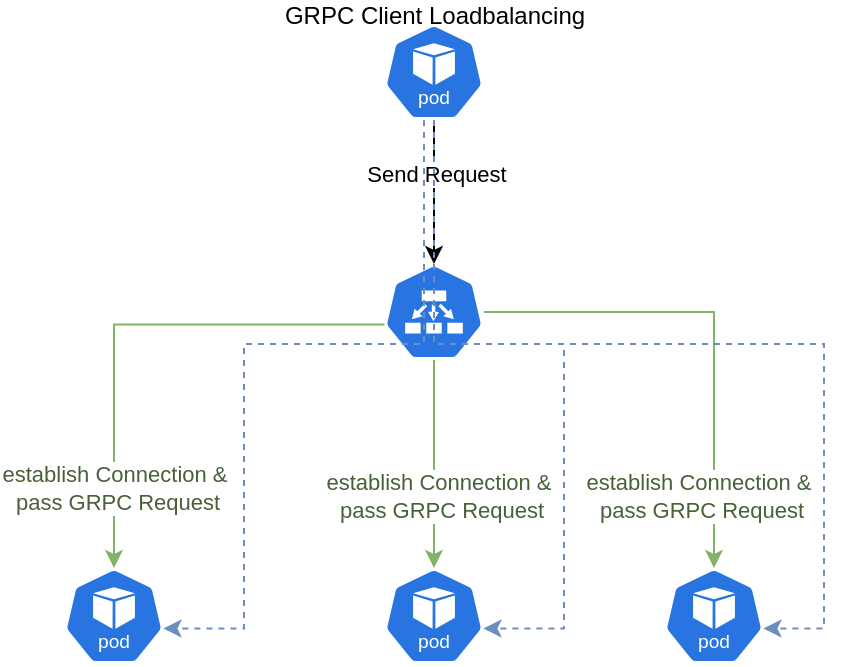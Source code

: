 <mxfile version="23.1.2" type="device" pages="3">
  <diagram name="grpc-client-round-robin" id="y9sTSV6F7aWncYm3_WQV">
    <mxGraphModel dx="2995" dy="1551" grid="1" gridSize="10" guides="1" tooltips="1" connect="1" arrows="1" fold="1" page="1" pageScale="1" pageWidth="827" pageHeight="1169" math="0" shadow="0">
      <root>
        <mxCell id="0" />
        <mxCell id="1" parent="0" />
        <mxCell id="vboD3x1qi1T5_ZPy-jB_-14" value="" style="aspect=fixed;sketch=0;html=1;dashed=0;whitespace=wrap;fillColor=#2875E2;strokeColor=#ffffff;points=[[0.005,0.63,0],[0.1,0.2,0],[0.9,0.2,0],[0.5,0,0],[0.995,0.63,0],[0.72,0.99,0],[0.5,1,0],[0.28,0.99,0]];shape=mxgraph.kubernetes.icon2;kubernetesLabel=1;prIcon=pod" parent="1" vertex="1">
          <mxGeometry x="223" y="402" width="50" height="48" as="geometry" />
        </mxCell>
        <mxCell id="vboD3x1qi1T5_ZPy-jB_-15" value="" style="aspect=fixed;sketch=0;html=1;dashed=0;whitespace=wrap;fillColor=#2875E2;strokeColor=#ffffff;points=[[0.005,0.63,0],[0.1,0.2,0],[0.9,0.2,0],[0.5,0,0],[0.995,0.63,0],[0.72,0.99,0],[0.5,1,0],[0.28,0.99,0]];shape=mxgraph.kubernetes.icon2;kubernetesLabel=1;prIcon=pod" parent="1" vertex="1">
          <mxGeometry x="383" y="402" width="50" height="48" as="geometry" />
        </mxCell>
        <mxCell id="vboD3x1qi1T5_ZPy-jB_-16" value="" style="aspect=fixed;sketch=0;html=1;dashed=0;whitespace=wrap;fillColor=#2875E2;strokeColor=#ffffff;points=[[0.005,0.63,0],[0.1,0.2,0],[0.9,0.2,0],[0.5,0,0],[0.995,0.63,0],[0.72,0.99,0],[0.5,1,0],[0.28,0.99,0]];shape=mxgraph.kubernetes.icon2;kubernetesLabel=1;prIcon=pod" parent="1" vertex="1">
          <mxGeometry x="523" y="402" width="50" height="48" as="geometry" />
        </mxCell>
        <mxCell id="vboD3x1qi1T5_ZPy-jB_-17" style="edgeStyle=orthogonalEdgeStyle;rounded=0;orthogonalLoop=1;jettySize=auto;html=1;fillColor=#d5e8d4;strokeColor=#82b366;" parent="1" source="vboD3x1qi1T5_ZPy-jB_-18" target="vboD3x1qi1T5_ZPy-jB_-16" edge="1">
          <mxGeometry relative="1" as="geometry" />
        </mxCell>
        <mxCell id="vboD3x1qi1T5_ZPy-jB_-18" value="" style="aspect=fixed;sketch=0;html=1;dashed=0;whitespace=wrap;fillColor=#2875E2;strokeColor=#ffffff;points=[[0.005,0.63,0],[0.1,0.2,0],[0.9,0.2,0],[0.5,0,0],[0.995,0.63,0],[0.72,0.99,0],[0.5,1,0],[0.28,0.99,0]];shape=mxgraph.kubernetes.icon2;prIcon=ep" parent="1" vertex="1">
          <mxGeometry x="383" y="250" width="50" height="48" as="geometry" />
        </mxCell>
        <mxCell id="vboD3x1qi1T5_ZPy-jB_-19" style="edgeStyle=orthogonalEdgeStyle;rounded=0;orthogonalLoop=1;jettySize=auto;html=1;entryX=0.5;entryY=0;entryDx=0;entryDy=0;entryPerimeter=0;fillColor=#d5e8d4;strokeColor=#82b366;exitX=0.005;exitY=0.63;exitDx=0;exitDy=0;exitPerimeter=0;" parent="1" source="vboD3x1qi1T5_ZPy-jB_-18" target="vboD3x1qi1T5_ZPy-jB_-14" edge="1">
          <mxGeometry relative="1" as="geometry">
            <mxPoint x="313" y="274.0" as="sourcePoint" />
          </mxGeometry>
        </mxCell>
        <mxCell id="vboD3x1qi1T5_ZPy-jB_-21" style="edgeStyle=orthogonalEdgeStyle;rounded=0;orthogonalLoop=1;jettySize=auto;html=1;entryX=0.5;entryY=0;entryDx=0;entryDy=0;entryPerimeter=0;fillColor=#d5e8d4;strokeColor=#82b366;exitX=0.5;exitY=1;exitDx=0;exitDy=0;exitPerimeter=0;" parent="1" source="vboD3x1qi1T5_ZPy-jB_-18" target="vboD3x1qi1T5_ZPy-jB_-15" edge="1">
          <mxGeometry relative="1" as="geometry">
            <mxPoint x="408" y="330.0" as="sourcePoint" />
          </mxGeometry>
        </mxCell>
        <mxCell id="vboD3x1qi1T5_ZPy-jB_-22" value="GRPC Client Loadbalancing&lt;br&gt;&lt;br&gt;&lt;br&gt;&lt;br&gt;&lt;br&gt;" style="aspect=fixed;sketch=0;html=1;dashed=0;whitespace=wrap;fillColor=#2875E2;strokeColor=#ffffff;points=[[0.005,0.63,0],[0.1,0.2,0],[0.9,0.2,0],[0.5,0,0],[0.995,0.63,0],[0.72,0.99,0],[0.5,1,0],[0.28,0.99,0]];shape=mxgraph.kubernetes.icon2;kubernetesLabel=1;prIcon=pod" parent="1" vertex="1">
          <mxGeometry x="383" y="130" width="50" height="48" as="geometry" />
        </mxCell>
        <mxCell id="vboD3x1qi1T5_ZPy-jB_-23" style="edgeStyle=orthogonalEdgeStyle;rounded=0;orthogonalLoop=1;jettySize=auto;html=1;entryX=0.5;entryY=0;entryDx=0;entryDy=0;entryPerimeter=0;" parent="1" source="vboD3x1qi1T5_ZPy-jB_-22" target="vboD3x1qi1T5_ZPy-jB_-18" edge="1">
          <mxGeometry relative="1" as="geometry" />
        </mxCell>
        <mxCell id="vboD3x1qi1T5_ZPy-jB_-24" value="Send Request" style="edgeLabel;html=1;align=center;verticalAlign=middle;resizable=0;points=[];" parent="vboD3x1qi1T5_ZPy-jB_-23" vertex="1" connectable="0">
          <mxGeometry x="-0.258" y="1" relative="1" as="geometry">
            <mxPoint as="offset" />
          </mxGeometry>
        </mxCell>
        <mxCell id="vboD3x1qi1T5_ZPy-jB_-27" value="establish Connection &amp;amp;&lt;br&gt;&amp;nbsp;pass GRPC Request" style="edgeLabel;html=1;align=center;verticalAlign=middle;resizable=0;points=[];fontColor=#466138;" parent="1" vertex="1" connectable="0">
          <mxGeometry x="247.999" y="362.004" as="geometry" />
        </mxCell>
        <mxCell id="vboD3x1qi1T5_ZPy-jB_-28" value="establish Connection &amp;amp;&lt;br&gt;&amp;nbsp;pass GRPC Request" style="edgeLabel;html=1;align=center;verticalAlign=middle;resizable=0;points=[];fontColor=#466138;" parent="1" vertex="1" connectable="0">
          <mxGeometry x="312.999" y="382.004" as="geometry">
            <mxPoint x="97" y="-16" as="offset" />
          </mxGeometry>
        </mxCell>
        <mxCell id="vboD3x1qi1T5_ZPy-jB_-29" value="establish Connection &amp;amp;&lt;br&gt;&amp;nbsp;pass GRPC Request" style="edgeLabel;html=1;align=center;verticalAlign=middle;resizable=0;points=[];fontColor=#466138;" parent="1" vertex="1" connectable="0">
          <mxGeometry x="442.999" y="382.004" as="geometry">
            <mxPoint x="97" y="-16" as="offset" />
          </mxGeometry>
        </mxCell>
        <mxCell id="vboD3x1qi1T5_ZPy-jB_-32" style="edgeStyle=orthogonalEdgeStyle;rounded=0;orthogonalLoop=1;jettySize=auto;html=1;entryX=0.995;entryY=0.63;entryDx=0;entryDy=0;entryPerimeter=0;fillColor=#dae8fc;strokeColor=#6c8ebf;dashed=1;" parent="1" source="vboD3x1qi1T5_ZPy-jB_-22" target="vboD3x1qi1T5_ZPy-jB_-14" edge="1">
          <mxGeometry relative="1" as="geometry">
            <Array as="points">
              <mxPoint x="403" y="290" />
              <mxPoint x="313" y="290" />
              <mxPoint x="313" y="432" />
            </Array>
          </mxGeometry>
        </mxCell>
        <mxCell id="vboD3x1qi1T5_ZPy-jB_-33" style="edgeStyle=orthogonalEdgeStyle;rounded=0;orthogonalLoop=1;jettySize=auto;html=1;entryX=0.995;entryY=0.63;entryDx=0;entryDy=0;entryPerimeter=0;dashed=1;fillColor=#dae8fc;strokeColor=#6c8ebf;" parent="1" source="vboD3x1qi1T5_ZPy-jB_-22" target="vboD3x1qi1T5_ZPy-jB_-15" edge="1">
          <mxGeometry relative="1" as="geometry">
            <Array as="points">
              <mxPoint x="408" y="290" />
              <mxPoint x="473" y="290" />
              <mxPoint x="473" y="432" />
            </Array>
          </mxGeometry>
        </mxCell>
        <mxCell id="vboD3x1qi1T5_ZPy-jB_-34" style="edgeStyle=orthogonalEdgeStyle;rounded=0;orthogonalLoop=1;jettySize=auto;html=1;entryX=0.995;entryY=0.63;entryDx=0;entryDy=0;entryPerimeter=0;fillColor=#dae8fc;strokeColor=#6c8ebf;dashed=1;" parent="1" source="vboD3x1qi1T5_ZPy-jB_-22" target="vboD3x1qi1T5_ZPy-jB_-16" edge="1">
          <mxGeometry relative="1" as="geometry">
            <Array as="points">
              <mxPoint x="408" y="290" />
              <mxPoint x="603" y="290" />
              <mxPoint x="603" y="432" />
            </Array>
          </mxGeometry>
        </mxCell>
      </root>
    </mxGraphModel>
  </diagram>
  <diagram id="hoyGXebJGeXGK--28CAy" name="grpc-service-mesh">
    <mxGraphModel dx="1647" dy="853" grid="1" gridSize="10" guides="1" tooltips="1" connect="1" arrows="1" fold="1" page="1" pageScale="1" pageWidth="827" pageHeight="1169" math="0" shadow="0">
      <root>
        <mxCell id="0" />
        <mxCell id="1" parent="0" />
        <mxCell id="kln_yiXyFsv1GN4SB86F-1" value="&lt;font color=&quot;#b6b913&quot;&gt;&lt;br&gt;&lt;br&gt;&lt;br&gt;&lt;br&gt;&lt;br&gt;&lt;br&gt;&lt;br&gt;&lt;br&gt;&lt;br&gt;&lt;br&gt;&lt;br&gt;&lt;br&gt;&lt;br&gt;GRPC Server Deployment&lt;/font&gt;" style="dashed=1;verticalAlign=top;fontStyle=0;whiteSpace=wrap;html=1;strokeColor=#990000;" vertex="1" parent="1">
          <mxGeometry x="255.83" y="399.71" width="398.89" height="220" as="geometry" />
        </mxCell>
        <mxCell id="kln_yiXyFsv1GN4SB86F-2" value="&lt;font color=&quot;#b6b913&quot;&gt;&lt;br&gt;&lt;br&gt;&lt;br&gt;&lt;br&gt;&lt;br&gt;&lt;br&gt;&lt;br&gt;&lt;br&gt;&lt;br&gt;&lt;br&gt;&lt;br&gt;&lt;br&gt;&lt;br&gt;GRPC Client Deployment&lt;/font&gt;" style="dashed=1;verticalAlign=top;fontStyle=0;whiteSpace=wrap;html=1;strokeColor=#990000;" vertex="1" parent="1">
          <mxGeometry x="259.74" y="150.0" width="395.03" height="220" as="geometry" />
        </mxCell>
        <mxCell id="kln_yiXyFsv1GN4SB86F-3" value="" style="fillColor=none;strokeColor=#147EBA;dashed=1;verticalAlign=top;fontStyle=0;fontColor=#147EBA;whiteSpace=wrap;html=1;" vertex="1" parent="1">
          <mxGeometry x="268.86" y="419.71" width="80" height="160" as="geometry" />
        </mxCell>
        <mxCell id="kln_yiXyFsv1GN4SB86F-4" value="" style="fillColor=none;strokeColor=#147EBA;dashed=1;verticalAlign=top;fontStyle=0;fontColor=#147EBA;whiteSpace=wrap;html=1;" vertex="1" parent="1">
          <mxGeometry x="416.09" y="419.71" width="80" height="160" as="geometry" />
        </mxCell>
        <mxCell id="kln_yiXyFsv1GN4SB86F-5" value="" style="fillColor=none;strokeColor=#147EBA;dashed=1;verticalAlign=top;fontStyle=0;fontColor=#147EBA;whiteSpace=wrap;html=1;" vertex="1" parent="1">
          <mxGeometry x="563.12" y="419.71" width="80" height="160" as="geometry" />
        </mxCell>
        <mxCell id="kln_yiXyFsv1GN4SB86F-6" style="edgeStyle=orthogonalEdgeStyle;rounded=0;orthogonalLoop=1;jettySize=auto;html=1;endArrow=classic;endFill=1;startArrow=classic;startFill=1;" edge="1" parent="1" source="kln_yiXyFsv1GN4SB86F-13" target="kln_yiXyFsv1GN4SB86F-11">
          <mxGeometry relative="1" as="geometry">
            <mxPoint x="440.69" y="459.296" as="sourcePoint" />
            <mxPoint x="330.44" y="469.95" as="targetPoint" />
          </mxGeometry>
        </mxCell>
        <mxCell id="kln_yiXyFsv1GN4SB86F-7" value="" style="aspect=fixed;sketch=0;html=1;dashed=0;whitespace=wrap;fillColor=#2875E2;strokeColor=#ffffff;points=[[0.005,0.63,0],[0.1,0.2,0],[0.9,0.2,0],[0.5,0,0],[0.995,0.63,0],[0.72,0.99,0],[0.5,1,0],[0.28,0.99,0]];shape=mxgraph.kubernetes.icon2;kubernetesLabel=1;prIcon=pod" vertex="1" parent="1">
          <mxGeometry x="283.86" y="521.71" width="50" height="48" as="geometry" />
        </mxCell>
        <mxCell id="kln_yiXyFsv1GN4SB86F-8" value="" style="aspect=fixed;sketch=0;html=1;dashed=0;whitespace=wrap;fillColor=#2875E2;strokeColor=#ffffff;points=[[0.005,0.63,0],[0.1,0.2,0],[0.9,0.2,0],[0.5,0,0],[0.995,0.63,0],[0.72,0.99,0],[0.5,1,0],[0.28,0.99,0]];shape=mxgraph.kubernetes.icon2;kubernetesLabel=1;prIcon=pod" vertex="1" parent="1">
          <mxGeometry x="431.09" y="521.71" width="50" height="48" as="geometry" />
        </mxCell>
        <mxCell id="kln_yiXyFsv1GN4SB86F-9" value="" style="aspect=fixed;sketch=0;html=1;dashed=0;whitespace=wrap;fillColor=#2875E2;strokeColor=#ffffff;points=[[0.005,0.63,0],[0.1,0.2,0],[0.9,0.2,0],[0.5,0,0],[0.995,0.63,0],[0.72,0.99,0],[0.5,1,0],[0.28,0.99,0]];shape=mxgraph.kubernetes.icon2;kubernetesLabel=1;prIcon=pod" vertex="1" parent="1">
          <mxGeometry x="578.12" y="521.71" width="50" height="48" as="geometry" />
        </mxCell>
        <mxCell id="kln_yiXyFsv1GN4SB86F-10" value="" style="html=1;verticalLabelPosition=bottom;align=center;labelBackgroundColor=#ffffff;verticalAlign=top;strokeWidth=2;strokeColor=#0080F0;shadow=0;dashed=0;shape=mxgraph.ios7.icons.locked;" vertex="1" parent="1">
          <mxGeometry x="370.69" y="439.31" width="24" height="30" as="geometry" />
        </mxCell>
        <mxCell id="kln_yiXyFsv1GN4SB86F-11" value="" style="pointerEvents=1;shadow=0;dashed=0;html=1;strokeColor=none;fillColor=#4495D1;labelPosition=center;verticalLabelPosition=bottom;verticalAlign=top;align=center;outlineConnect=0;shape=mxgraph.veeam.2d.proxy_appliance;" vertex="1" parent="1">
          <mxGeometry x="285.89" y="436.91" width="44.8" height="44.8" as="geometry" />
        </mxCell>
        <mxCell id="kln_yiXyFsv1GN4SB86F-12" style="edgeStyle=orthogonalEdgeStyle;rounded=0;orthogonalLoop=1;jettySize=auto;html=1;startArrow=classic;startFill=1;" edge="1" parent="1" source="kln_yiXyFsv1GN4SB86F-13" target="kln_yiXyFsv1GN4SB86F-14">
          <mxGeometry relative="1" as="geometry">
            <Array as="points">
              <mxPoint x="530.72" y="459.71" />
              <mxPoint x="530.72" y="459.71" />
            </Array>
          </mxGeometry>
        </mxCell>
        <mxCell id="kln_yiXyFsv1GN4SB86F-13" value="" style="pointerEvents=1;shadow=0;dashed=0;html=1;strokeColor=none;fillColor=#4495D1;labelPosition=center;verticalLabelPosition=bottom;verticalAlign=top;align=center;outlineConnect=0;shape=mxgraph.veeam.2d.proxy_appliance;" vertex="1" parent="1">
          <mxGeometry x="433.69" y="436.91" width="44.8" height="44.8" as="geometry" />
        </mxCell>
        <mxCell id="kln_yiXyFsv1GN4SB86F-14" value="" style="pointerEvents=1;shadow=0;dashed=0;html=1;strokeColor=none;fillColor=#4495D1;labelPosition=center;verticalLabelPosition=bottom;verticalAlign=top;align=center;outlineConnect=0;shape=mxgraph.veeam.2d.proxy_appliance;" vertex="1" parent="1">
          <mxGeometry x="580.72" y="436.91" width="44.8" height="44.8" as="geometry" />
        </mxCell>
        <mxCell id="kln_yiXyFsv1GN4SB86F-15" value="" style="html=1;verticalLabelPosition=bottom;align=center;labelBackgroundColor=#ffffff;verticalAlign=top;strokeWidth=2;strokeColor=#0080F0;shadow=0;dashed=0;shape=mxgraph.ios7.icons.locked;" vertex="1" parent="1">
          <mxGeometry x="521.72" y="440.31" width="24" height="30" as="geometry" />
        </mxCell>
        <mxCell id="kln_yiXyFsv1GN4SB86F-16" value="" style="fillColor=none;strokeColor=#147EBA;dashed=1;verticalAlign=top;fontStyle=0;fontColor=#147EBA;whiteSpace=wrap;html=1;" vertex="1" parent="1">
          <mxGeometry x="270.89" y="169.71" width="80" height="160" as="geometry" />
        </mxCell>
        <mxCell id="kln_yiXyFsv1GN4SB86F-17" value="" style="fillColor=none;strokeColor=#147EBA;dashed=1;verticalAlign=top;fontStyle=0;fontColor=#147EBA;whiteSpace=wrap;html=1;" vertex="1" parent="1">
          <mxGeometry x="417.26" y="169.71" width="80" height="160" as="geometry" />
        </mxCell>
        <mxCell id="kln_yiXyFsv1GN4SB86F-18" value="" style="fillColor=none;strokeColor=#147EBA;dashed=1;verticalAlign=top;fontStyle=0;fontColor=#147EBA;whiteSpace=wrap;html=1;" vertex="1" parent="1">
          <mxGeometry x="563.29" y="169.71" width="80" height="160" as="geometry" />
        </mxCell>
        <mxCell id="kln_yiXyFsv1GN4SB86F-19" style="edgeStyle=orthogonalEdgeStyle;rounded=0;orthogonalLoop=1;jettySize=auto;html=1;endArrow=classic;endFill=1;startArrow=classic;startFill=1;" edge="1" parent="1" source="kln_yiXyFsv1GN4SB86F-27" target="kln_yiXyFsv1GN4SB86F-25">
          <mxGeometry relative="1" as="geometry">
            <mxPoint x="440.86" y="209.296" as="sourcePoint" />
            <mxPoint x="330.61" y="219.95" as="targetPoint" />
          </mxGeometry>
        </mxCell>
        <mxCell id="kln_yiXyFsv1GN4SB86F-20" value="" style="aspect=fixed;sketch=0;html=1;dashed=0;whitespace=wrap;fillColor=#2875E2;strokeColor=#ffffff;points=[[0.005,0.63,0],[0.1,0.2,0],[0.9,0.2,0],[0.5,0,0],[0.995,0.63,0],[0.72,0.99,0],[0.5,1,0],[0.28,0.99,0]];shape=mxgraph.kubernetes.icon2;kubernetesLabel=1;prIcon=pod" vertex="1" parent="1">
          <mxGeometry x="283.46" y="271.71" width="50" height="48" as="geometry" />
        </mxCell>
        <mxCell id="kln_yiXyFsv1GN4SB86F-21" value="" style="aspect=fixed;sketch=0;html=1;dashed=0;whitespace=wrap;fillColor=#2875E2;strokeColor=#ffffff;points=[[0.005,0.63,0],[0.1,0.2,0],[0.9,0.2,0],[0.5,0,0],[0.995,0.63,0],[0.72,0.99,0],[0.5,1,0],[0.28,0.99,0]];shape=mxgraph.kubernetes.icon2;kubernetesLabel=1;prIcon=pod" vertex="1" parent="1">
          <mxGeometry x="432.26" y="271.71" width="50" height="48" as="geometry" />
        </mxCell>
        <mxCell id="kln_yiXyFsv1GN4SB86F-22" value="" style="aspect=fixed;sketch=0;html=1;dashed=0;whitespace=wrap;fillColor=#2875E2;strokeColor=#ffffff;points=[[0.005,0.63,0],[0.1,0.2,0],[0.9,0.2,0],[0.5,0,0],[0.995,0.63,0],[0.72,0.99,0],[0.5,1,0],[0.28,0.99,0]];shape=mxgraph.kubernetes.icon2;kubernetesLabel=1;prIcon=pod" vertex="1" parent="1">
          <mxGeometry x="578.29" y="271.71" width="50" height="48" as="geometry" />
        </mxCell>
        <mxCell id="kln_yiXyFsv1GN4SB86F-23" value="" style="html=1;verticalLabelPosition=bottom;align=center;labelBackgroundColor=#ffffff;verticalAlign=top;strokeWidth=2;strokeColor=#0080F0;shadow=0;dashed=0;shape=mxgraph.ios7.icons.locked;" vertex="1" parent="1">
          <mxGeometry x="370.86" y="189.31" width="24" height="30" as="geometry" />
        </mxCell>
        <mxCell id="kln_yiXyFsv1GN4SB86F-24" style="edgeStyle=orthogonalEdgeStyle;rounded=0;orthogonalLoop=1;jettySize=auto;html=1;startArrow=classic;startFill=1;" edge="1" parent="1" source="kln_yiXyFsv1GN4SB86F-25" target="kln_yiXyFsv1GN4SB86F-20">
          <mxGeometry relative="1" as="geometry" />
        </mxCell>
        <mxCell id="kln_yiXyFsv1GN4SB86F-25" value="" style="pointerEvents=1;shadow=0;dashed=0;html=1;strokeColor=none;fillColor=#4495D1;labelPosition=center;verticalLabelPosition=bottom;verticalAlign=top;align=center;outlineConnect=0;shape=mxgraph.veeam.2d.proxy_appliance;" vertex="1" parent="1">
          <mxGeometry x="286.06" y="186.91" width="44.8" height="44.8" as="geometry" />
        </mxCell>
        <mxCell id="kln_yiXyFsv1GN4SB86F-26" style="edgeStyle=orthogonalEdgeStyle;rounded=0;orthogonalLoop=1;jettySize=auto;html=1;startArrow=classic;startFill=1;" edge="1" parent="1" source="kln_yiXyFsv1GN4SB86F-27" target="kln_yiXyFsv1GN4SB86F-28">
          <mxGeometry relative="1" as="geometry">
            <Array as="points">
              <mxPoint x="530.89" y="209.71" />
              <mxPoint x="530.89" y="209.71" />
            </Array>
          </mxGeometry>
        </mxCell>
        <mxCell id="kln_yiXyFsv1GN4SB86F-27" value="" style="pointerEvents=1;shadow=0;dashed=0;html=1;strokeColor=none;fillColor=#4495D1;labelPosition=center;verticalLabelPosition=bottom;verticalAlign=top;align=center;outlineConnect=0;shape=mxgraph.veeam.2d.proxy_appliance;" vertex="1" parent="1">
          <mxGeometry x="434.86" y="186.91" width="44.8" height="44.8" as="geometry" />
        </mxCell>
        <mxCell id="kln_yiXyFsv1GN4SB86F-28" value="" style="pointerEvents=1;shadow=0;dashed=0;html=1;strokeColor=none;fillColor=#4495D1;labelPosition=center;verticalLabelPosition=bottom;verticalAlign=top;align=center;outlineConnect=0;shape=mxgraph.veeam.2d.proxy_appliance;" vertex="1" parent="1">
          <mxGeometry x="580.89" y="186.91" width="44.8" height="44.8" as="geometry" />
        </mxCell>
        <mxCell id="kln_yiXyFsv1GN4SB86F-29" value="" style="html=1;verticalLabelPosition=bottom;align=center;labelBackgroundColor=#ffffff;verticalAlign=top;strokeWidth=2;strokeColor=#0080F0;shadow=0;dashed=0;shape=mxgraph.ios7.icons.locked;" vertex="1" parent="1">
          <mxGeometry x="521.89" y="190.31" width="24" height="30" as="geometry" />
        </mxCell>
        <mxCell id="kln_yiXyFsv1GN4SB86F-30" value="Linkerd Controlplane" style="rounded=0;whiteSpace=wrap;html=1;rotation=-90;fillColor=#2DFF03;strokeColor=#82b366;gradientColor=#0A6CFF;gradientDirection=east;" vertex="1" parent="1">
          <mxGeometry x="10" y="370.0" width="431.14" height="30.57" as="geometry" />
        </mxCell>
        <mxCell id="kln_yiXyFsv1GN4SB86F-31" style="edgeStyle=orthogonalEdgeStyle;rounded=0;orthogonalLoop=1;jettySize=auto;html=1;entryX=0.909;entryY=1.027;entryDx=0;entryDy=0;entryPerimeter=0;" edge="1" parent="1" source="kln_yiXyFsv1GN4SB86F-25" target="kln_yiXyFsv1GN4SB86F-30">
          <mxGeometry relative="1" as="geometry" />
        </mxCell>
        <mxCell id="kln_yiXyFsv1GN4SB86F-32" style="edgeStyle=orthogonalEdgeStyle;rounded=0;orthogonalLoop=1;jettySize=auto;html=1;entryX=0.327;entryY=0.965;entryDx=0;entryDy=0;entryPerimeter=0;" edge="1" parent="1" source="kln_yiXyFsv1GN4SB86F-11" target="kln_yiXyFsv1GN4SB86F-30">
          <mxGeometry relative="1" as="geometry">
            <mxPoint x="244.72" y="479.71" as="targetPoint" />
          </mxGeometry>
        </mxCell>
        <mxCell id="kln_yiXyFsv1GN4SB86F-33" style="edgeStyle=orthogonalEdgeStyle;rounded=0;orthogonalLoop=1;jettySize=auto;html=1;entryX=0.5;entryY=0;entryDx=0;entryDy=0;entryPerimeter=0;startArrow=classic;startFill=1;" edge="1" parent="1" source="kln_yiXyFsv1GN4SB86F-27" target="kln_yiXyFsv1GN4SB86F-21">
          <mxGeometry relative="1" as="geometry" />
        </mxCell>
        <mxCell id="kln_yiXyFsv1GN4SB86F-34" style="edgeStyle=orthogonalEdgeStyle;rounded=0;orthogonalLoop=1;jettySize=auto;html=1;entryX=0.5;entryY=0;entryDx=0;entryDy=0;entryPerimeter=0;startArrow=classic;startFill=1;" edge="1" parent="1" source="kln_yiXyFsv1GN4SB86F-28" target="kln_yiXyFsv1GN4SB86F-22">
          <mxGeometry relative="1" as="geometry" />
        </mxCell>
        <mxCell id="kln_yiXyFsv1GN4SB86F-35" style="edgeStyle=orthogonalEdgeStyle;rounded=0;orthogonalLoop=1;jettySize=auto;html=1;entryX=0.5;entryY=0;entryDx=0;entryDy=0;entryPerimeter=0;startArrow=classic;startFill=1;" edge="1" parent="1" source="kln_yiXyFsv1GN4SB86F-11" target="kln_yiXyFsv1GN4SB86F-7">
          <mxGeometry relative="1" as="geometry" />
        </mxCell>
        <mxCell id="kln_yiXyFsv1GN4SB86F-36" style="edgeStyle=orthogonalEdgeStyle;rounded=0;orthogonalLoop=1;jettySize=auto;html=1;entryX=0.5;entryY=0;entryDx=0;entryDy=0;entryPerimeter=0;startArrow=classic;startFill=1;" edge="1" parent="1" source="kln_yiXyFsv1GN4SB86F-13" target="kln_yiXyFsv1GN4SB86F-8">
          <mxGeometry relative="1" as="geometry" />
        </mxCell>
        <mxCell id="kln_yiXyFsv1GN4SB86F-37" style="edgeStyle=orthogonalEdgeStyle;rounded=0;orthogonalLoop=1;jettySize=auto;html=1;entryX=0.5;entryY=0;entryDx=0;entryDy=0;entryPerimeter=0;startArrow=classic;startFill=1;" edge="1" parent="1" source="kln_yiXyFsv1GN4SB86F-14" target="kln_yiXyFsv1GN4SB86F-9">
          <mxGeometry relative="1" as="geometry" />
        </mxCell>
      </root>
    </mxGraphModel>
  </diagram>
  <diagram id="FcZhz2F7kcmoMrTKVnmq" name="grpc-kubernetes-svc">
    <mxGraphModel dx="1647" dy="853" grid="1" gridSize="10" guides="1" tooltips="1" connect="1" arrows="1" fold="1" page="1" pageScale="1" pageWidth="827" pageHeight="1169" math="0" shadow="0">
      <root>
        <mxCell id="0" />
        <mxCell id="1" parent="0" />
        <mxCell id="AfJ7cDYWlsMKSoJjFAX9-1" value="" style="aspect=fixed;sketch=0;html=1;dashed=0;whitespace=wrap;fillColor=#2875E2;strokeColor=#ffffff;points=[[0.005,0.63,0],[0.1,0.2,0],[0.9,0.2,0],[0.5,0,0],[0.995,0.63,0],[0.72,0.99,0],[0.5,1,0],[0.28,0.99,0]];shape=mxgraph.kubernetes.icon2;kubernetesLabel=1;prIcon=pod" vertex="1" parent="1">
          <mxGeometry x="239" y="382" width="50" height="48" as="geometry" />
        </mxCell>
        <mxCell id="AfJ7cDYWlsMKSoJjFAX9-2" value="" style="aspect=fixed;sketch=0;html=1;dashed=0;whitespace=wrap;fillColor=#2875E2;strokeColor=#ffffff;points=[[0.005,0.63,0],[0.1,0.2,0],[0.9,0.2,0],[0.5,0,0],[0.995,0.63,0],[0.72,0.99,0],[0.5,1,0],[0.28,0.99,0]];shape=mxgraph.kubernetes.icon2;kubernetesLabel=1;prIcon=pod" vertex="1" parent="1">
          <mxGeometry x="399" y="382" width="50" height="48" as="geometry" />
        </mxCell>
        <mxCell id="AfJ7cDYWlsMKSoJjFAX9-3" value="" style="aspect=fixed;sketch=0;html=1;dashed=0;whitespace=wrap;fillColor=#2875E2;strokeColor=#ffffff;points=[[0.005,0.63,0],[0.1,0.2,0],[0.9,0.2,0],[0.5,0,0],[0.995,0.63,0],[0.72,0.99,0],[0.5,1,0],[0.28,0.99,0]];shape=mxgraph.kubernetes.icon2;kubernetesLabel=1;prIcon=pod" vertex="1" parent="1">
          <mxGeometry x="539" y="382" width="50" height="48" as="geometry" />
        </mxCell>
        <mxCell id="AfJ7cDYWlsMKSoJjFAX9-4" style="edgeStyle=orthogonalEdgeStyle;rounded=0;orthogonalLoop=1;jettySize=auto;html=1;fillColor=#f5f5f5;strokeColor=#CCCCCC;fontColor=#BFBFBF;" edge="1" parent="1" source="AfJ7cDYWlsMKSoJjFAX9-5" target="AfJ7cDYWlsMKSoJjFAX9-3">
          <mxGeometry relative="1" as="geometry" />
        </mxCell>
        <mxCell id="AfJ7cDYWlsMKSoJjFAX9-5" value="" style="aspect=fixed;sketch=0;html=1;dashed=0;whitespace=wrap;fillColor=#2875E2;strokeColor=#ffffff;points=[[0.005,0.63,0],[0.1,0.2,0],[0.9,0.2,0],[0.5,0,0],[0.995,0.63,0],[0.72,0.99,0],[0.5,1,0],[0.28,0.99,0]];shape=mxgraph.kubernetes.icon2;prIcon=ep" vertex="1" parent="1">
          <mxGeometry x="399" y="230" width="50" height="48" as="geometry" />
        </mxCell>
        <mxCell id="AfJ7cDYWlsMKSoJjFAX9-6" style="edgeStyle=orthogonalEdgeStyle;rounded=0;orthogonalLoop=1;jettySize=auto;html=1;entryX=0.5;entryY=0;entryDx=0;entryDy=0;entryPerimeter=0;fillColor=#d5e8d4;strokeColor=#82b366;exitX=0.005;exitY=0.63;exitDx=0;exitDy=0;exitPerimeter=0;" edge="1" parent="1" source="AfJ7cDYWlsMKSoJjFAX9-5" target="AfJ7cDYWlsMKSoJjFAX9-1">
          <mxGeometry relative="1" as="geometry">
            <mxPoint x="329" y="254.0" as="sourcePoint" />
          </mxGeometry>
        </mxCell>
        <mxCell id="AfJ7cDYWlsMKSoJjFAX9-7" value="send the rest of requests" style="edgeLabel;html=1;align=center;verticalAlign=middle;resizable=0;points=[];fontColor=#202CF0;" vertex="1" connectable="0" parent="AfJ7cDYWlsMKSoJjFAX9-6">
          <mxGeometry x="0.001" relative="1" as="geometry">
            <mxPoint x="58" y="30" as="offset" />
          </mxGeometry>
        </mxCell>
        <mxCell id="AfJ7cDYWlsMKSoJjFAX9-8" style="edgeStyle=orthogonalEdgeStyle;rounded=0;orthogonalLoop=1;jettySize=auto;html=1;entryX=0.5;entryY=0;entryDx=0;entryDy=0;entryPerimeter=0;fillColor=#f5f5f5;strokeColor=#CCCCCC;exitX=0.5;exitY=1;exitDx=0;exitDy=0;exitPerimeter=0;fontColor=#BFBFBF;" edge="1" parent="1" source="AfJ7cDYWlsMKSoJjFAX9-5" target="AfJ7cDYWlsMKSoJjFAX9-2">
          <mxGeometry relative="1" as="geometry">
            <mxPoint x="424" y="310.0" as="sourcePoint" />
          </mxGeometry>
        </mxCell>
        <mxCell id="AfJ7cDYWlsMKSoJjFAX9-9" value="GRPC Client&lt;br&gt;&lt;br&gt;&lt;br&gt;&lt;br&gt;&lt;br&gt;" style="aspect=fixed;sketch=0;html=1;dashed=0;whitespace=wrap;fillColor=#2875E2;strokeColor=#ffffff;points=[[0.005,0.63,0],[0.1,0.2,0],[0.9,0.2,0],[0.5,0,0],[0.995,0.63,0],[0.72,0.99,0],[0.5,1,0],[0.28,0.99,0]];shape=mxgraph.kubernetes.icon2;kubernetesLabel=1;prIcon=pod" vertex="1" parent="1">
          <mxGeometry x="399" y="110" width="50" height="48" as="geometry" />
        </mxCell>
        <mxCell id="AfJ7cDYWlsMKSoJjFAX9-10" style="edgeStyle=orthogonalEdgeStyle;rounded=0;orthogonalLoop=1;jettySize=auto;html=1;entryX=0.5;entryY=0;entryDx=0;entryDy=0;entryPerimeter=0;" edge="1" parent="1" source="AfJ7cDYWlsMKSoJjFAX9-9" target="AfJ7cDYWlsMKSoJjFAX9-5">
          <mxGeometry relative="1" as="geometry" />
        </mxCell>
        <mxCell id="AfJ7cDYWlsMKSoJjFAX9-11" value="Send Request" style="edgeLabel;html=1;align=center;verticalAlign=middle;resizable=0;points=[];" vertex="1" connectable="0" parent="AfJ7cDYWlsMKSoJjFAX9-10">
          <mxGeometry x="-0.258" y="1" relative="1" as="geometry">
            <mxPoint as="offset" />
          </mxGeometry>
        </mxCell>
        <mxCell id="AfJ7cDYWlsMKSoJjFAX9-12" value="establish Connection &amp;amp;&lt;br&gt;&amp;nbsp;pass GRPC Request" style="edgeLabel;html=1;align=center;verticalAlign=middle;resizable=0;points=[];fontColor=#466138;" vertex="1" connectable="0" parent="1">
          <mxGeometry x="263.999" y="342.004" as="geometry" />
        </mxCell>
        <mxCell id="AfJ7cDYWlsMKSoJjFAX9-13" style="edgeStyle=orthogonalEdgeStyle;rounded=0;orthogonalLoop=1;jettySize=auto;html=1;entryX=0.995;entryY=0.63;entryDx=0;entryDy=0;entryPerimeter=0;fillColor=#dae8fc;strokeColor=#6c8ebf;dashed=1;" edge="1" parent="1" source="AfJ7cDYWlsMKSoJjFAX9-9" target="AfJ7cDYWlsMKSoJjFAX9-1">
          <mxGeometry relative="1" as="geometry">
            <Array as="points">
              <mxPoint x="419" y="270" />
              <mxPoint x="329" y="270" />
              <mxPoint x="329" y="412" />
            </Array>
          </mxGeometry>
        </mxCell>
      </root>
    </mxGraphModel>
  </diagram>
</mxfile>
